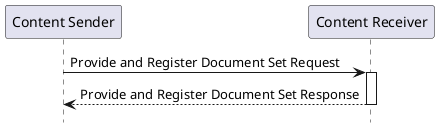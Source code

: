 @startuml
hide footbox

participant "Content Sender" as CS
participant "Content Receiver" as CR

CS -> CR : Provide and Register Document Set Request
activate CR
CR --> CS : Provide and Register Document Set Response
deactivate CR


@enduml